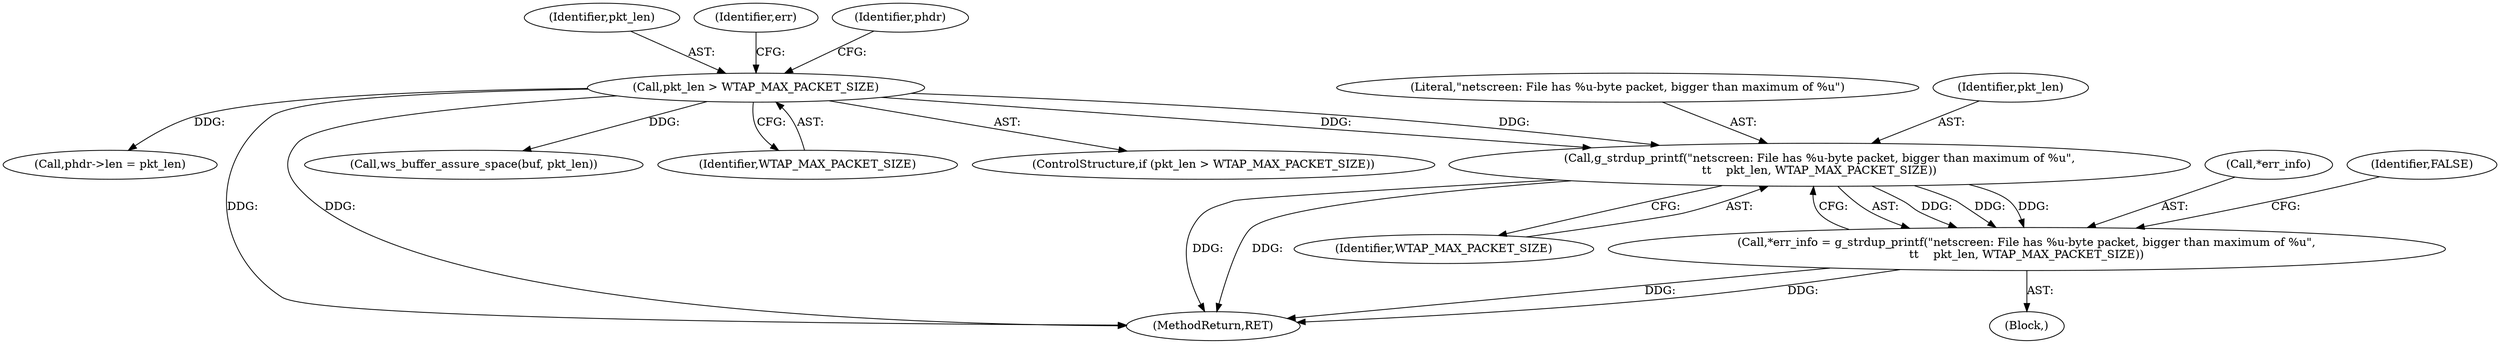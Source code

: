 digraph "0_wireshark_11edc83b98a61e890d7bb01855389d40e984ea82@API" {
"1000192" [label="(Call,g_strdup_printf(\"netscreen: File has %u-byte packet, bigger than maximum of %u\",\n\t\t    pkt_len, WTAP_MAX_PACKET_SIZE))"];
"1000181" [label="(Call,pkt_len > WTAP_MAX_PACKET_SIZE)"];
"1000189" [label="(Call,*err_info = g_strdup_printf(\"netscreen: File has %u-byte packet, bigger than maximum of %u\",\n\t\t    pkt_len, WTAP_MAX_PACKET_SIZE))"];
"1000214" [label="(Call,phdr->len = pkt_len)"];
"1000190" [label="(Call,*err_info)"];
"1000189" [label="(Call,*err_info = g_strdup_printf(\"netscreen: File has %u-byte packet, bigger than maximum of %u\",\n\t\t    pkt_len, WTAP_MAX_PACKET_SIZE))"];
"1000193" [label="(Literal,\"netscreen: File has %u-byte packet, bigger than maximum of %u\")"];
"1000406" [label="(MethodReturn,RET)"];
"1000219" [label="(Call,ws_buffer_assure_space(buf, pkt_len))"];
"1000184" [label="(Block,)"];
"1000183" [label="(Identifier,WTAP_MAX_PACKET_SIZE)"];
"1000181" [label="(Call,pkt_len > WTAP_MAX_PACKET_SIZE)"];
"1000182" [label="(Identifier,pkt_len)"];
"1000187" [label="(Identifier,err)"];
"1000201" [label="(Identifier,phdr)"];
"1000195" [label="(Identifier,WTAP_MAX_PACKET_SIZE)"];
"1000197" [label="(Identifier,FALSE)"];
"1000180" [label="(ControlStructure,if (pkt_len > WTAP_MAX_PACKET_SIZE))"];
"1000194" [label="(Identifier,pkt_len)"];
"1000192" [label="(Call,g_strdup_printf(\"netscreen: File has %u-byte packet, bigger than maximum of %u\",\n\t\t    pkt_len, WTAP_MAX_PACKET_SIZE))"];
"1000192" -> "1000189"  [label="AST: "];
"1000192" -> "1000195"  [label="CFG: "];
"1000193" -> "1000192"  [label="AST: "];
"1000194" -> "1000192"  [label="AST: "];
"1000195" -> "1000192"  [label="AST: "];
"1000189" -> "1000192"  [label="CFG: "];
"1000192" -> "1000406"  [label="DDG: "];
"1000192" -> "1000406"  [label="DDG: "];
"1000192" -> "1000189"  [label="DDG: "];
"1000192" -> "1000189"  [label="DDG: "];
"1000192" -> "1000189"  [label="DDG: "];
"1000181" -> "1000192"  [label="DDG: "];
"1000181" -> "1000192"  [label="DDG: "];
"1000181" -> "1000180"  [label="AST: "];
"1000181" -> "1000183"  [label="CFG: "];
"1000182" -> "1000181"  [label="AST: "];
"1000183" -> "1000181"  [label="AST: "];
"1000187" -> "1000181"  [label="CFG: "];
"1000201" -> "1000181"  [label="CFG: "];
"1000181" -> "1000406"  [label="DDG: "];
"1000181" -> "1000406"  [label="DDG: "];
"1000181" -> "1000214"  [label="DDG: "];
"1000181" -> "1000219"  [label="DDG: "];
"1000189" -> "1000184"  [label="AST: "];
"1000190" -> "1000189"  [label="AST: "];
"1000197" -> "1000189"  [label="CFG: "];
"1000189" -> "1000406"  [label="DDG: "];
"1000189" -> "1000406"  [label="DDG: "];
}

